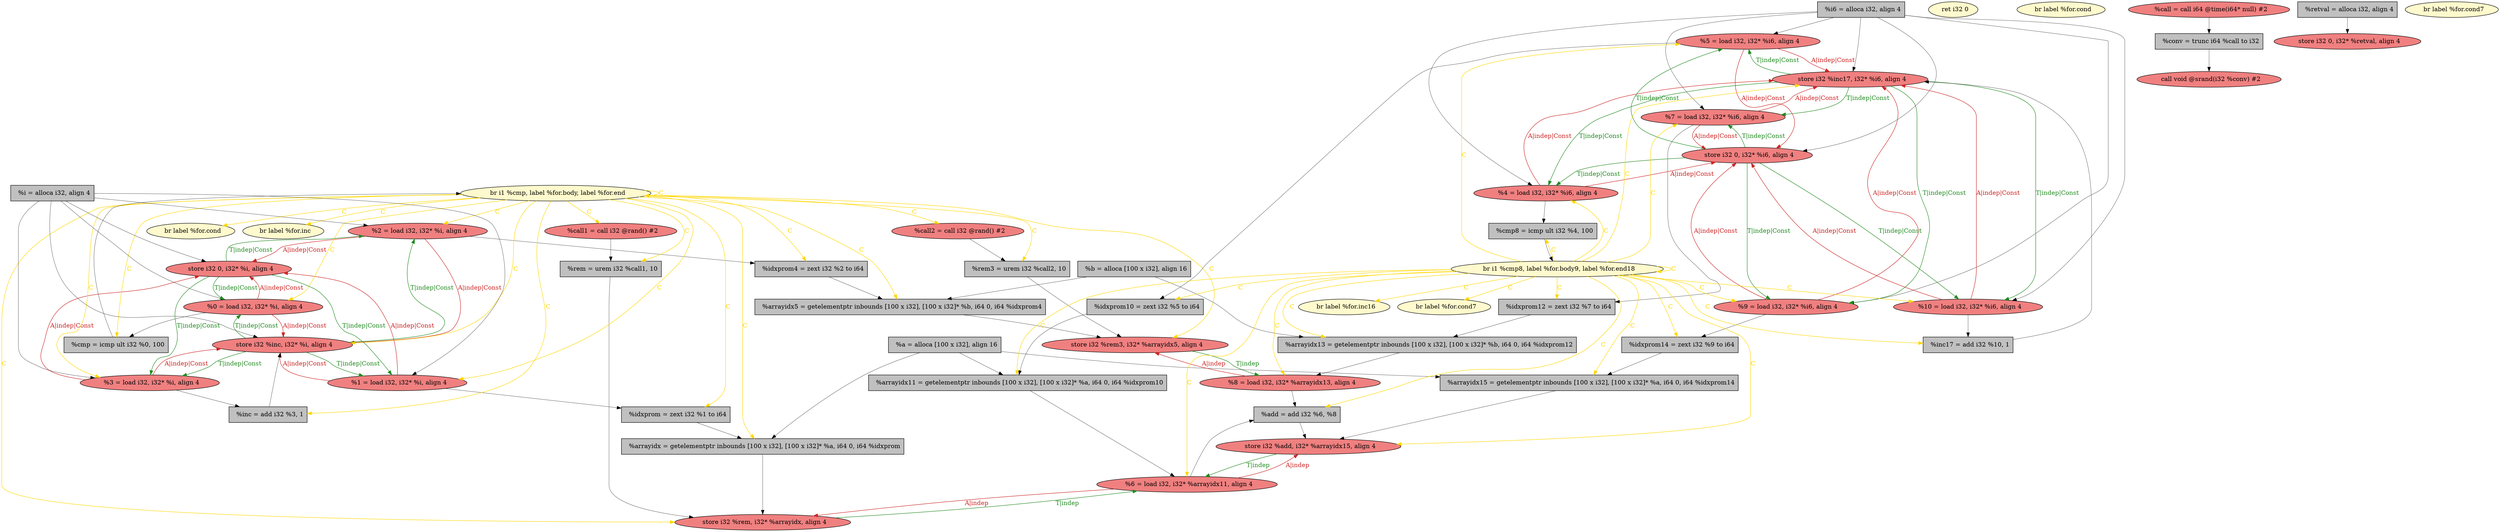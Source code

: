 
digraph G {


node54 [fillcolor=grey,label="  %arrayidx5 = getelementptr inbounds [100 x i32], [100 x i32]* %b, i64 0, i64 %idxprom4",shape=rectangle,style=filled ]
node51 [fillcolor=grey,label="  %i6 = alloca i32, align 4",shape=rectangle,style=filled ]
node48 [fillcolor=grey,label="  %rem = urem i32 %call1, 10",shape=rectangle,style=filled ]
node44 [fillcolor=lightcoral,label="  store i32 %add, i32* %arrayidx15, align 4",shape=ellipse,style=filled ]
node43 [fillcolor=lightcoral,label="  store i32 %rem3, i32* %arrayidx5, align 4",shape=ellipse,style=filled ]
node45 [fillcolor=lemonchiffon,label="  ret i32 0",shape=ellipse,style=filled ]
node42 [fillcolor=lightcoral,label="  %call2 = call i32 @rand() #2",shape=ellipse,style=filled ]
node39 [fillcolor=grey,label="  %add = add i32 %6, %8",shape=rectangle,style=filled ]
node37 [fillcolor=grey,label="  %a = alloca [100 x i32], align 16",shape=rectangle,style=filled ]
node9 [fillcolor=lightcoral,label="  %2 = load i32, i32* %i, align 4",shape=ellipse,style=filled ]
node52 [fillcolor=grey,label="  %idxprom4 = zext i32 %2 to i64",shape=rectangle,style=filled ]
node36 [fillcolor=grey,label="  %idxprom12 = zext i32 %7 to i64",shape=rectangle,style=filled ]
node23 [fillcolor=lightcoral,label="  %7 = load i32, i32* %i6, align 4",shape=ellipse,style=filled ]
node7 [fillcolor=lightcoral,label="  %3 = load i32, i32* %i, align 4",shape=ellipse,style=filled ]
node6 [fillcolor=lightcoral,label="  %1 = load i32, i32* %i, align 4",shape=ellipse,style=filled ]
node14 [fillcolor=grey,label="  %arrayidx = getelementptr inbounds [100 x i32], [100 x i32]* %a, i64 0, i64 %idxprom",shape=rectangle,style=filled ]
node1 [fillcolor=lightcoral,label="  %4 = load i32, i32* %i6, align 4",shape=ellipse,style=filled ]
node13 [fillcolor=lightcoral,label="  store i32 %rem, i32* %arrayidx, align 4",shape=ellipse,style=filled ]
node41 [fillcolor=lemonchiffon,label="  br label %for.cond",shape=ellipse,style=filled ]
node12 [fillcolor=grey,label="  %rem3 = urem i32 %call2, 10",shape=rectangle,style=filled ]
node40 [fillcolor=lightcoral,label="  %0 = load i32, i32* %i, align 4",shape=ellipse,style=filled ]
node32 [fillcolor=lemonchiffon,label="  br i1 %cmp, label %for.body, label %for.end",shape=ellipse,style=filled ]
node3 [fillcolor=lemonchiffon,label="  br label %for.cond",shape=ellipse,style=filled ]
node5 [fillcolor=grey,label="  %b = alloca [100 x i32], align 16",shape=rectangle,style=filled ]
node11 [fillcolor=grey,label="  %arrayidx11 = getelementptr inbounds [100 x i32], [100 x i32]* %a, i64 0, i64 %idxprom10",shape=rectangle,style=filled ]
node24 [fillcolor=lightcoral,label="  store i32 %inc17, i32* %i6, align 4",shape=ellipse,style=filled ]
node49 [fillcolor=lemonchiffon,label="  br label %for.inc",shape=ellipse,style=filled ]
node0 [fillcolor=grey,label="  %cmp8 = icmp ult i32 %4, 100",shape=rectangle,style=filled ]
node15 [fillcolor=grey,label="  %idxprom = zext i32 %1 to i64",shape=rectangle,style=filled ]
node47 [fillcolor=lightcoral,label="  %call = call i64 @time(i64* null) #2",shape=ellipse,style=filled ]
node8 [fillcolor=grey,label="  %retval = alloca i32, align 4",shape=rectangle,style=filled ]
node16 [fillcolor=lightcoral,label="  store i32 0, i32* %retval, align 4",shape=ellipse,style=filled ]
node27 [fillcolor=lightcoral,label="  %5 = load i32, i32* %i6, align 4",shape=ellipse,style=filled ]
node17 [fillcolor=lemonchiffon,label="  br label %for.cond7",shape=ellipse,style=filled ]
node31 [fillcolor=lemonchiffon,label="  br label %for.cond7",shape=ellipse,style=filled ]
node18 [fillcolor=lightcoral,label="  %9 = load i32, i32* %i6, align 4",shape=ellipse,style=filled ]
node4 [fillcolor=grey,label="  %inc = add i32 %3, 1",shape=rectangle,style=filled ]
node19 [fillcolor=lightcoral,label="  %call1 = call i32 @rand() #2",shape=ellipse,style=filled ]
node26 [fillcolor=lightcoral,label="  %8 = load i32, i32* %arrayidx13, align 4",shape=ellipse,style=filled ]
node20 [fillcolor=grey,label="  %cmp = icmp ult i32 %0, 100",shape=rectangle,style=filled ]
node29 [fillcolor=grey,label="  %arrayidx13 = getelementptr inbounds [100 x i32], [100 x i32]* %b, i64 0, i64 %idxprom12",shape=rectangle,style=filled ]
node21 [fillcolor=lightcoral,label="  %6 = load i32, i32* %arrayidx11, align 4",shape=ellipse,style=filled ]
node35 [fillcolor=grey,label="  %inc17 = add i32 %10, 1",shape=rectangle,style=filled ]
node50 [fillcolor=grey,label="  %arrayidx15 = getelementptr inbounds [100 x i32], [100 x i32]* %a, i64 0, i64 %idxprom14",shape=rectangle,style=filled ]
node22 [fillcolor=grey,label="  %idxprom10 = zext i32 %5 to i64",shape=rectangle,style=filled ]
node53 [fillcolor=grey,label="  %conv = trunc i64 %call to i32",shape=rectangle,style=filled ]
node38 [fillcolor=lightcoral,label="  %10 = load i32, i32* %i6, align 4",shape=ellipse,style=filled ]
node33 [fillcolor=lightcoral,label="  store i32 0, i32* %i6, align 4",shape=ellipse,style=filled ]
node2 [fillcolor=grey,label="  %i = alloca i32, align 4",shape=rectangle,style=filled ]
node25 [fillcolor=grey,label="  %idxprom14 = zext i32 %9 to i64",shape=rectangle,style=filled ]
node28 [fillcolor=lemonchiffon,label="  br label %for.inc16",shape=ellipse,style=filled ]
node30 [fillcolor=lightcoral,label="  call void @srand(i32 %conv) #2",shape=ellipse,style=filled ]
node46 [fillcolor=lightcoral,label="  store i32 0, i32* %i, align 4",shape=ellipse,style=filled ]
node10 [fillcolor=lightcoral,label="  store i32 %inc, i32* %i, align 4",shape=ellipse,style=filled ]
node34 [fillcolor=lemonchiffon,label="  br i1 %cmp8, label %for.body9, label %for.end18",shape=ellipse,style=filled ]

node33->node27 [style=solid,color=forestgreen,label="T|indep|Const",penwidth=1.0,fontcolor=forestgreen ]
node27->node33 [style=solid,color=firebrick3,label="A|indep|Const",penwidth=1.0,fontcolor=firebrick3 ]
node40->node10 [style=solid,color=firebrick3,label="A|indep|Const",penwidth=1.0,fontcolor=firebrick3 ]
node10->node40 [style=solid,color=forestgreen,label="T|indep|Const",penwidth=1.0,fontcolor=forestgreen ]
node9->node10 [style=solid,color=firebrick3,label="A|indep|Const",penwidth=1.0,fontcolor=firebrick3 ]
node46->node40 [style=solid,color=forestgreen,label="T|indep|Const",penwidth=1.0,fontcolor=forestgreen ]
node46->node9 [style=solid,color=forestgreen,label="T|indep|Const",penwidth=1.0,fontcolor=forestgreen ]
node9->node46 [style=solid,color=firebrick3,label="A|indep|Const",penwidth=1.0,fontcolor=firebrick3 ]
node32->node19 [style=solid,color=gold,label="C",penwidth=1.0,fontcolor=gold ]
node54->node43 [style=solid,color=black,label="",penwidth=0.5,fontcolor=black ]
node14->node13 [style=solid,color=black,label="",penwidth=0.5,fontcolor=black ]
node6->node46 [style=solid,color=firebrick3,label="A|indep|Const",penwidth=1.0,fontcolor=firebrick3 ]
node46->node6 [style=solid,color=forestgreen,label="T|indep|Const",penwidth=1.0,fontcolor=forestgreen ]
node51->node27 [style=solid,color=black,label="",penwidth=0.5,fontcolor=black ]
node19->node48 [style=solid,color=black,label="",penwidth=0.5,fontcolor=black ]
node13->node21 [style=solid,color=forestgreen,label="T|indep",penwidth=1.0,fontcolor=forestgreen ]
node20->node32 [style=solid,color=black,label="",penwidth=0.5,fontcolor=black ]
node32->node20 [style=solid,color=gold,label="C",penwidth=1.0,fontcolor=gold ]
node27->node24 [style=solid,color=firebrick3,label="A|indep|Const",penwidth=1.0,fontcolor=firebrick3 ]
node32->node40 [style=solid,color=gold,label="C",penwidth=1.0,fontcolor=gold ]
node40->node20 [style=solid,color=black,label="",penwidth=0.5,fontcolor=black ]
node47->node53 [style=solid,color=black,label="",penwidth=0.5,fontcolor=black ]
node34->node22 [style=solid,color=gold,label="C",penwidth=1.0,fontcolor=gold ]
node51->node1 [style=solid,color=black,label="",penwidth=0.5,fontcolor=black ]
node10->node9 [style=solid,color=forestgreen,label="T|indep|Const",penwidth=1.0,fontcolor=forestgreen ]
node6->node10 [style=solid,color=firebrick3,label="A|indep|Const",penwidth=1.0,fontcolor=firebrick3 ]
node2->node10 [style=solid,color=black,label="",penwidth=0.5,fontcolor=black ]
node0->node34 [style=solid,color=black,label="",penwidth=0.5,fontcolor=black ]
node21->node13 [style=solid,color=firebrick3,label="A|indep",penwidth=1.0,fontcolor=firebrick3 ]
node34->node0 [style=solid,color=gold,label="C",penwidth=1.0,fontcolor=gold ]
node2->node40 [style=solid,color=black,label="",penwidth=0.5,fontcolor=black ]
node23->node33 [style=solid,color=firebrick3,label="A|indep|Const",penwidth=1.0,fontcolor=firebrick3 ]
node32->node52 [style=solid,color=gold,label="C",penwidth=1.0,fontcolor=gold ]
node51->node24 [style=solid,color=black,label="",penwidth=0.5,fontcolor=black ]
node21->node44 [style=solid,color=firebrick3,label="A|indep",penwidth=1.0,fontcolor=firebrick3 ]
node6->node15 [style=solid,color=black,label="",penwidth=0.5,fontcolor=black ]
node34->node44 [style=solid,color=gold,label="C",penwidth=1.0,fontcolor=gold ]
node34->node21 [style=solid,color=gold,label="C",penwidth=1.0,fontcolor=gold ]
node1->node0 [style=solid,color=black,label="",penwidth=0.5,fontcolor=black ]
node34->node36 [style=solid,color=gold,label="C",penwidth=1.0,fontcolor=gold ]
node4->node10 [style=solid,color=black,label="",penwidth=0.5,fontcolor=black ]
node26->node43 [style=solid,color=firebrick3,label="A|indep",penwidth=1.0,fontcolor=firebrick3 ]
node34->node31 [style=solid,color=gold,label="C",penwidth=1.0,fontcolor=gold ]
node24->node18 [style=solid,color=forestgreen,label="T|indep|Const",penwidth=1.0,fontcolor=forestgreen ]
node12->node43 [style=solid,color=black,label="",penwidth=0.5,fontcolor=black ]
node34->node39 [style=solid,color=gold,label="C",penwidth=1.0,fontcolor=gold ]
node32->node12 [style=solid,color=gold,label="C",penwidth=1.0,fontcolor=gold ]
node24->node1 [style=solid,color=forestgreen,label="T|indep|Const",penwidth=1.0,fontcolor=forestgreen ]
node32->node14 [style=solid,color=gold,label="C",penwidth=1.0,fontcolor=gold ]
node37->node50 [style=solid,color=black,label="",penwidth=0.5,fontcolor=black ]
node32->node13 [style=solid,color=gold,label="C",penwidth=1.0,fontcolor=gold ]
node8->node16 [style=solid,color=black,label="",penwidth=0.5,fontcolor=black ]
node24->node38 [style=solid,color=forestgreen,label="T|indep|Const",penwidth=1.0,fontcolor=forestgreen ]
node33->node23 [style=solid,color=forestgreen,label="T|indep|Const",penwidth=1.0,fontcolor=forestgreen ]
node42->node12 [style=solid,color=black,label="",penwidth=0.5,fontcolor=black ]
node43->node26 [style=solid,color=forestgreen,label="T|indep",penwidth=1.0,fontcolor=forestgreen ]
node32->node6 [style=solid,color=gold,label="C",penwidth=1.0,fontcolor=gold ]
node51->node38 [style=solid,color=black,label="",penwidth=0.5,fontcolor=black ]
node22->node11 [style=solid,color=black,label="",penwidth=0.5,fontcolor=black ]
node9->node52 [style=solid,color=black,label="",penwidth=0.5,fontcolor=black ]
node34->node28 [style=solid,color=gold,label="C",penwidth=1.0,fontcolor=gold ]
node34->node34 [style=solid,color=gold,label="C",penwidth=1.0,fontcolor=gold ]
node32->node49 [style=solid,color=gold,label="C",penwidth=1.0,fontcolor=gold ]
node18->node25 [style=solid,color=black,label="",penwidth=0.5,fontcolor=black ]
node32->node43 [style=solid,color=gold,label="C",penwidth=1.0,fontcolor=gold ]
node34->node1 [style=solid,color=gold,label="C",penwidth=1.0,fontcolor=gold ]
node38->node24 [style=solid,color=firebrick3,label="A|indep|Const",penwidth=1.0,fontcolor=firebrick3 ]
node34->node50 [style=solid,color=gold,label="C",penwidth=1.0,fontcolor=gold ]
node2->node9 [style=solid,color=black,label="",penwidth=0.5,fontcolor=black ]
node5->node54 [style=solid,color=black,label="",penwidth=0.5,fontcolor=black ]
node34->node18 [style=solid,color=gold,label="C",penwidth=1.0,fontcolor=gold ]
node32->node3 [style=solid,color=gold,label="C",penwidth=1.0,fontcolor=gold ]
node33->node18 [style=solid,color=forestgreen,label="T|indep|Const",penwidth=1.0,fontcolor=forestgreen ]
node7->node46 [style=solid,color=firebrick3,label="A|indep|Const",penwidth=1.0,fontcolor=firebrick3 ]
node34->node23 [style=solid,color=gold,label="C",penwidth=1.0,fontcolor=gold ]
node1->node24 [style=solid,color=firebrick3,label="A|indep|Const",penwidth=1.0,fontcolor=firebrick3 ]
node34->node24 [style=solid,color=gold,label="C",penwidth=1.0,fontcolor=gold ]
node44->node21 [style=solid,color=forestgreen,label="T|indep",penwidth=1.0,fontcolor=forestgreen ]
node10->node6 [style=solid,color=forestgreen,label="T|indep|Const",penwidth=1.0,fontcolor=forestgreen ]
node34->node38 [style=solid,color=gold,label="C",penwidth=1.0,fontcolor=gold ]
node46->node7 [style=solid,color=forestgreen,label="T|indep|Const",penwidth=1.0,fontcolor=forestgreen ]
node18->node24 [style=solid,color=firebrick3,label="A|indep|Const",penwidth=1.0,fontcolor=firebrick3 ]
node51->node23 [style=solid,color=black,label="",penwidth=0.5,fontcolor=black ]
node32->node32 [style=solid,color=gold,label="C",penwidth=1.0,fontcolor=gold ]
node38->node35 [style=solid,color=black,label="",penwidth=0.5,fontcolor=black ]
node37->node14 [style=solid,color=black,label="",penwidth=0.5,fontcolor=black ]
node34->node35 [style=solid,color=gold,label="C",penwidth=1.0,fontcolor=gold ]
node32->node54 [style=solid,color=gold,label="C",penwidth=1.0,fontcolor=gold ]
node32->node4 [style=solid,color=gold,label="C",penwidth=1.0,fontcolor=gold ]
node11->node21 [style=solid,color=black,label="",penwidth=0.5,fontcolor=black ]
node32->node10 [style=solid,color=gold,label="C",penwidth=1.0,fontcolor=gold ]
node32->node42 [style=solid,color=gold,label="C",penwidth=1.0,fontcolor=gold ]
node5->node29 [style=solid,color=black,label="",penwidth=0.5,fontcolor=black ]
node53->node30 [style=solid,color=black,label="",penwidth=0.5,fontcolor=black ]
node32->node9 [style=solid,color=gold,label="C",penwidth=1.0,fontcolor=gold ]
node52->node54 [style=solid,color=black,label="",penwidth=0.5,fontcolor=black ]
node24->node27 [style=solid,color=forestgreen,label="T|indep|Const",penwidth=1.0,fontcolor=forestgreen ]
node27->node22 [style=solid,color=black,label="",penwidth=0.5,fontcolor=black ]
node15->node14 [style=solid,color=black,label="",penwidth=0.5,fontcolor=black ]
node34->node29 [style=solid,color=gold,label="C",penwidth=1.0,fontcolor=gold ]
node48->node13 [style=solid,color=black,label="",penwidth=0.5,fontcolor=black ]
node37->node11 [style=solid,color=black,label="",penwidth=0.5,fontcolor=black ]
node34->node11 [style=solid,color=gold,label="C",penwidth=1.0,fontcolor=gold ]
node36->node29 [style=solid,color=black,label="",penwidth=0.5,fontcolor=black ]
node40->node46 [style=solid,color=firebrick3,label="A|indep|Const",penwidth=1.0,fontcolor=firebrick3 ]
node2->node6 [style=solid,color=black,label="",penwidth=0.5,fontcolor=black ]
node24->node23 [style=solid,color=forestgreen,label="T|indep|Const",penwidth=1.0,fontcolor=forestgreen ]
node18->node33 [style=solid,color=firebrick3,label="A|indep|Const",penwidth=1.0,fontcolor=firebrick3 ]
node23->node24 [style=solid,color=firebrick3,label="A|indep|Const",penwidth=1.0,fontcolor=firebrick3 ]
node2->node46 [style=solid,color=black,label="",penwidth=0.5,fontcolor=black ]
node32->node7 [style=solid,color=gold,label="C",penwidth=1.0,fontcolor=gold ]
node23->node36 [style=solid,color=black,label="",penwidth=0.5,fontcolor=black ]
node29->node26 [style=solid,color=black,label="",penwidth=0.5,fontcolor=black ]
node35->node24 [style=solid,color=black,label="",penwidth=0.5,fontcolor=black ]
node2->node7 [style=solid,color=black,label="",penwidth=0.5,fontcolor=black ]
node7->node10 [style=solid,color=firebrick3,label="A|indep|Const",penwidth=1.0,fontcolor=firebrick3 ]
node7->node4 [style=solid,color=black,label="",penwidth=0.5,fontcolor=black ]
node10->node7 [style=solid,color=forestgreen,label="T|indep|Const",penwidth=1.0,fontcolor=forestgreen ]
node32->node15 [style=solid,color=gold,label="C",penwidth=1.0,fontcolor=gold ]
node25->node50 [style=solid,color=black,label="",penwidth=0.5,fontcolor=black ]
node50->node44 [style=solid,color=black,label="",penwidth=0.5,fontcolor=black ]
node51->node33 [style=solid,color=black,label="",penwidth=0.5,fontcolor=black ]
node34->node27 [style=solid,color=gold,label="C",penwidth=1.0,fontcolor=gold ]
node26->node39 [style=solid,color=black,label="",penwidth=0.5,fontcolor=black ]
node38->node33 [style=solid,color=firebrick3,label="A|indep|Const",penwidth=1.0,fontcolor=firebrick3 ]
node21->node39 [style=solid,color=black,label="",penwidth=0.5,fontcolor=black ]
node32->node48 [style=solid,color=gold,label="C",penwidth=1.0,fontcolor=gold ]
node33->node38 [style=solid,color=forestgreen,label="T|indep|Const",penwidth=1.0,fontcolor=forestgreen ]
node34->node25 [style=solid,color=gold,label="C",penwidth=1.0,fontcolor=gold ]
node33->node1 [style=solid,color=forestgreen,label="T|indep|Const",penwidth=1.0,fontcolor=forestgreen ]
node51->node18 [style=solid,color=black,label="",penwidth=0.5,fontcolor=black ]
node34->node26 [style=solid,color=gold,label="C",penwidth=1.0,fontcolor=gold ]
node1->node33 [style=solid,color=firebrick3,label="A|indep|Const",penwidth=1.0,fontcolor=firebrick3 ]
node39->node44 [style=solid,color=black,label="",penwidth=0.5,fontcolor=black ]


}
